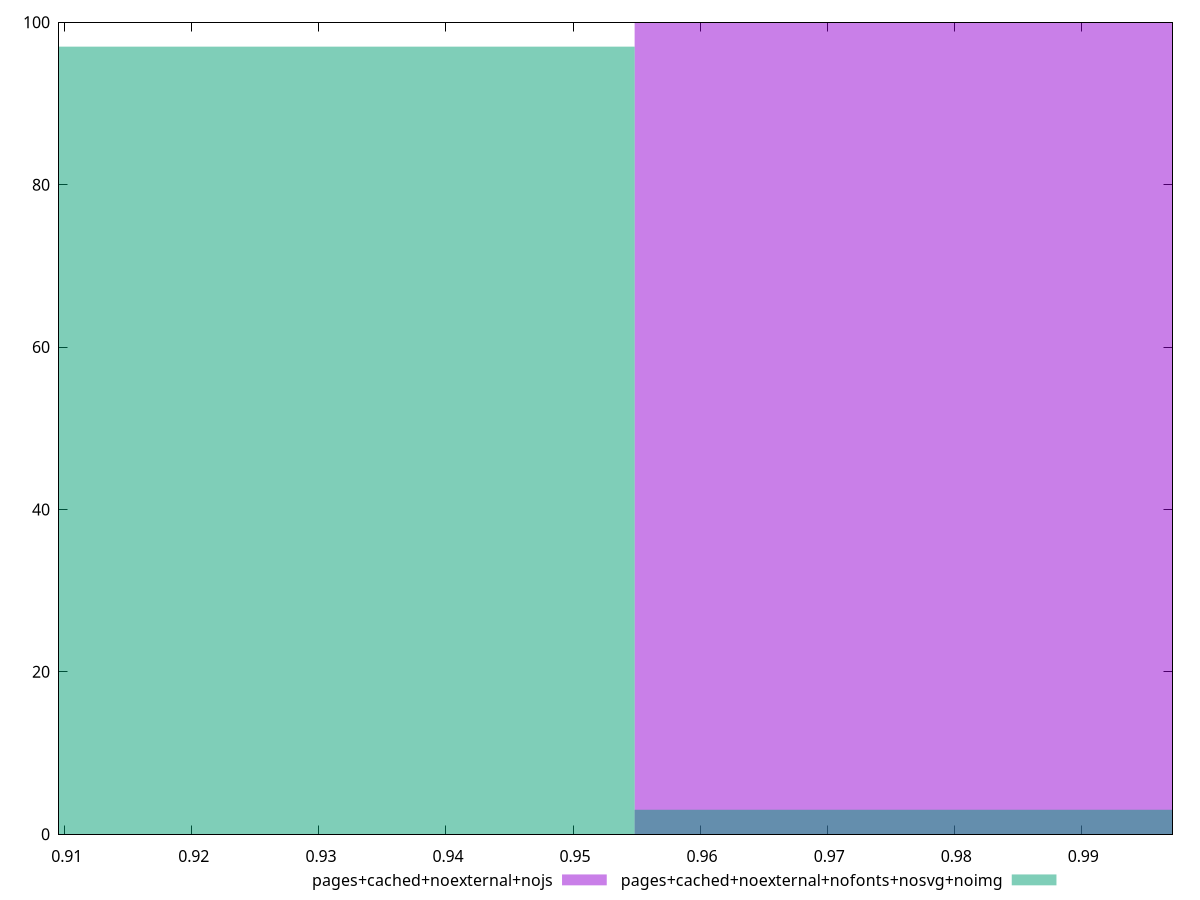 reset

$pagesCachedNoexternalNojs <<EOF
0.9902131487852408 100
EOF

$pagesCachedNoexternalNofontsNosvgNoimg <<EOF
0.9194836381577236 97
0.9902131487852408 3
EOF

set key outside below
set boxwidth 0.0707295106275172
set xrange [0.909549516258911:0.9971750930272826]
set yrange [0:100]
set trange [0:100]
set style fill transparent solid 0.5 noborder
set terminal svg size 640, 500 enhanced background rgb 'white'
set output "reprap/meta/pScore/comparison/histogram/10_vs_11.svg"

plot $pagesCachedNoexternalNojs title "pages+cached+noexternal+nojs" with boxes, \
     $pagesCachedNoexternalNofontsNosvgNoimg title "pages+cached+noexternal+nofonts+nosvg+noimg" with boxes

reset
